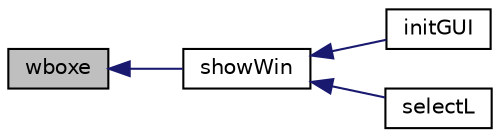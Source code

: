 digraph "wboxe"
{
  edge [fontname="Helvetica",fontsize="10",labelfontname="Helvetica",labelfontsize="10"];
  node [fontname="Helvetica",fontsize="10",shape=record];
  rankdir="LR";
  Node1 [label="wboxe",height=0.2,width=0.4,color="black", fillcolor="grey75", style="filled", fontcolor="black"];
  Node1 -> Node2 [dir="back",color="midnightblue",fontsize="10",style="solid",fontname="Helvetica"];
  Node2 [label="showWin",height=0.2,width=0.4,color="black", fillcolor="white", style="filled",URL="$dc/df9/guilib_8h.html#a7cfcdaaf5fbb33b1d0f1da23989ebc14",tooltip="Monitor the gui system and all other graphical functions. "];
  Node2 -> Node3 [dir="back",color="midnightblue",fontsize="10",style="solid",fontname="Helvetica"];
  Node3 [label="initGUI",height=0.2,width=0.4,color="black", fillcolor="white", style="filled",URL="$dc/df9/guilib_8h.html#a52e7af91e0aaf587d1642ab4748b6396",tooltip="Allocate and initialize all the GUI structures. "];
  Node2 -> Node4 [dir="back",color="midnightblue",fontsize="10",style="solid",fontname="Helvetica"];
  Node4 [label="selectL",height=0.2,width=0.4,color="black", fillcolor="white", style="filled",URL="$dc/df9/guilib_8h.html#aa17fa48795a82c96a4594499a7948f34",tooltip="Draw a menu where the different option. "];
}
